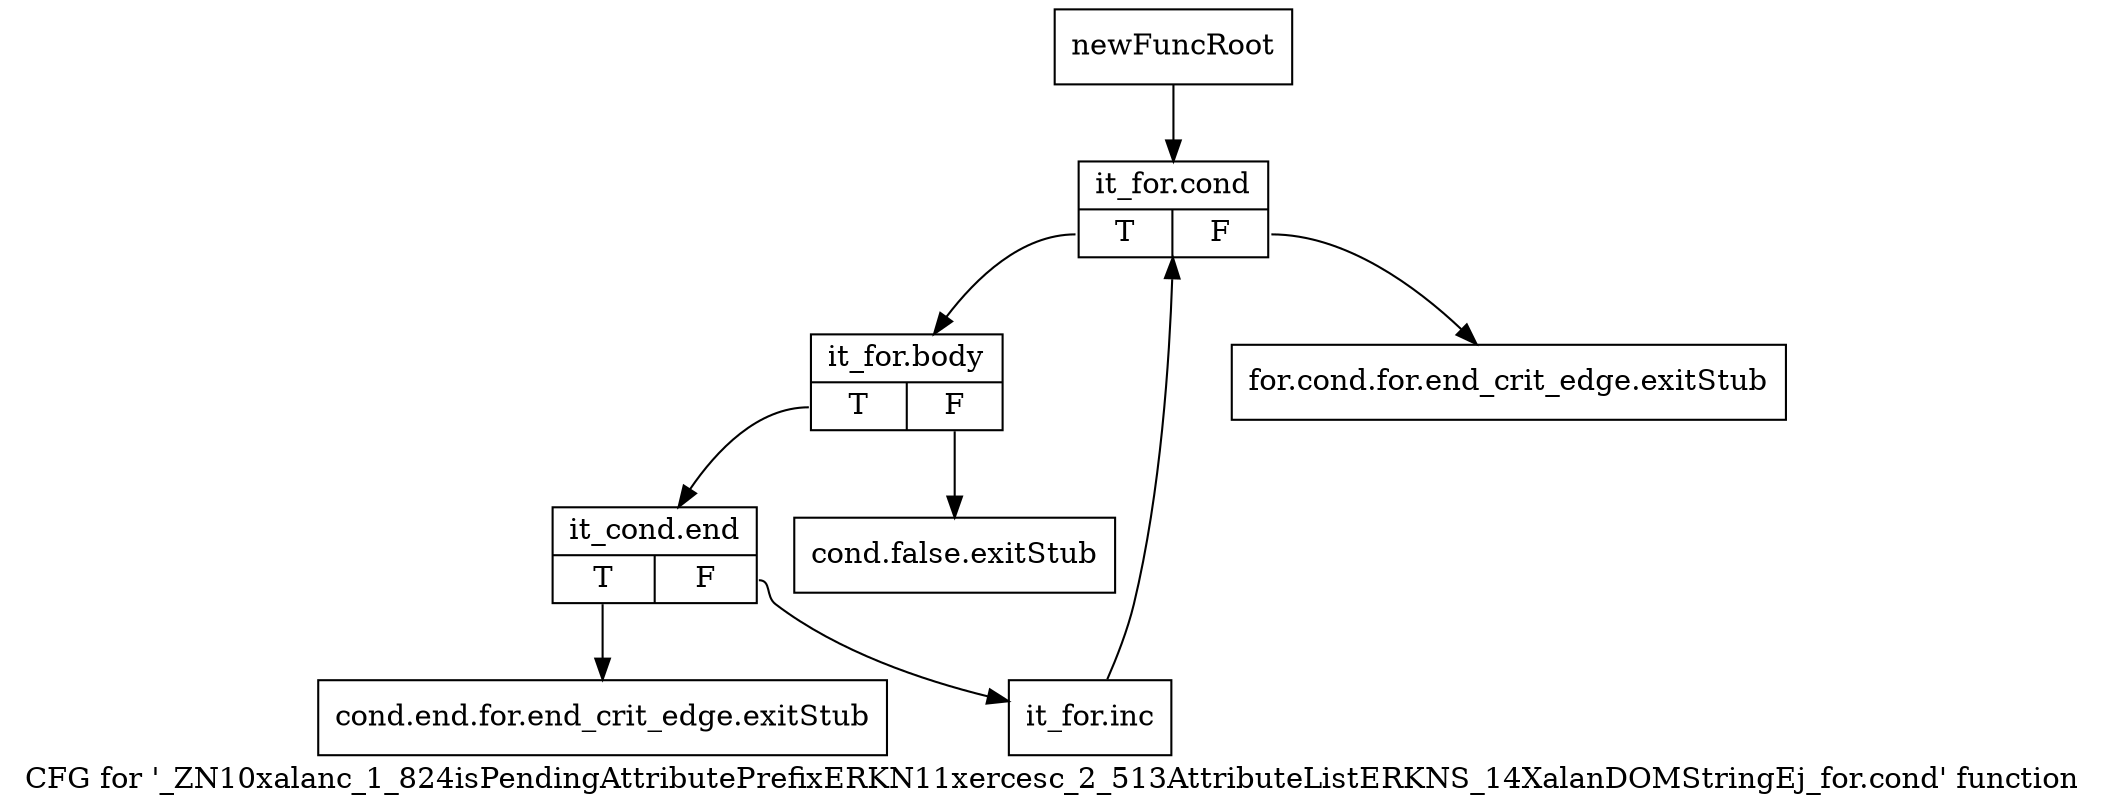digraph "CFG for '_ZN10xalanc_1_824isPendingAttributePrefixERKN11xercesc_2_513AttributeListERKNS_14XalanDOMStringEj_for.cond' function" {
	label="CFG for '_ZN10xalanc_1_824isPendingAttributePrefixERKN11xercesc_2_513AttributeListERKNS_14XalanDOMStringEj_for.cond' function";

	Node0x8381a40 [shape=record,label="{newFuncRoot}"];
	Node0x8381a40 -> Node0x8381b80;
	Node0x8381a90 [shape=record,label="{for.cond.for.end_crit_edge.exitStub}"];
	Node0x8381ae0 [shape=record,label="{cond.false.exitStub}"];
	Node0x8381b30 [shape=record,label="{cond.end.for.end_crit_edge.exitStub}"];
	Node0x8381b80 [shape=record,label="{it_for.cond|{<s0>T|<s1>F}}"];
	Node0x8381b80:s0 -> Node0x8381bd0;
	Node0x8381b80:s1 -> Node0x8381a90;
	Node0x8381bd0 [shape=record,label="{it_for.body|{<s0>T|<s1>F}}"];
	Node0x8381bd0:s0 -> Node0x8381c20;
	Node0x8381bd0:s1 -> Node0x8381ae0;
	Node0x8381c20 [shape=record,label="{it_cond.end|{<s0>T|<s1>F}}"];
	Node0x8381c20:s0 -> Node0x8381b30;
	Node0x8381c20:s1 -> Node0x8381c70;
	Node0x8381c70 [shape=record,label="{it_for.inc}"];
	Node0x8381c70 -> Node0x8381b80;
}
